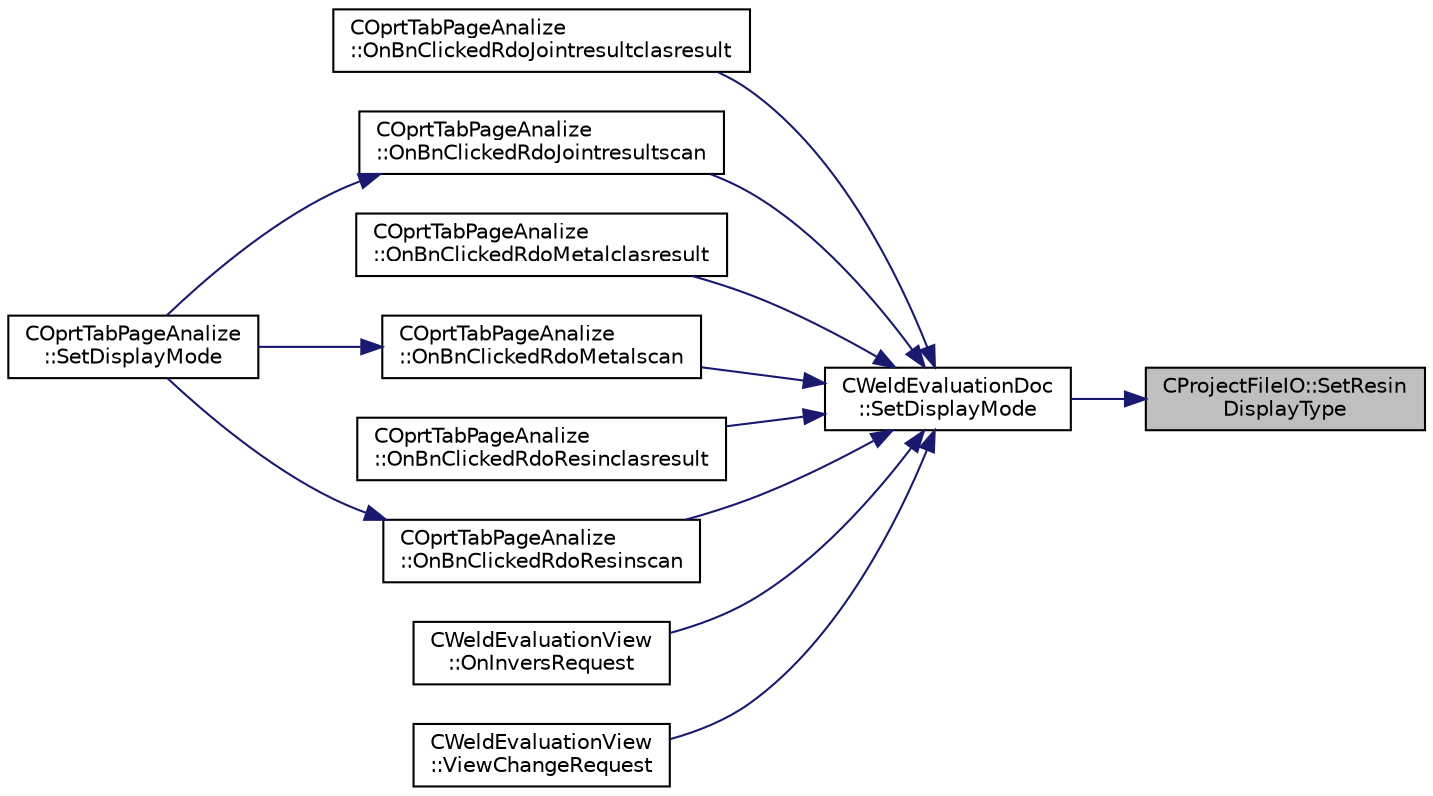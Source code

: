 digraph "CProjectFileIO::SetResinDisplayType"
{
 // LATEX_PDF_SIZE
  edge [fontname="Helvetica",fontsize="10",labelfontname="Helvetica",labelfontsize="10"];
  node [fontname="Helvetica",fontsize="10",shape=record];
  rankdir="RL";
  Node1 [label="CProjectFileIO::SetResin\lDisplayType",height=0.2,width=0.4,color="black", fillcolor="grey75", style="filled", fontcolor="black",tooltip="樹脂画像表示タイプの設定"];
  Node1 -> Node2 [dir="back",color="midnightblue",fontsize="10",style="solid",fontname="Helvetica"];
  Node2 [label="CWeldEvaluationDoc\l::SetDisplayMode",height=0.2,width=0.4,color="black", fillcolor="white", style="filled",URL="$class_c_weld_evaluation_doc.html#a8c3734ada4777e97073fd72a094bf46f",tooltip="表示モードの設定"];
  Node2 -> Node3 [dir="back",color="midnightblue",fontsize="10",style="solid",fontname="Helvetica"];
  Node3 [label="COprtTabPageAnalize\l::OnBnClickedRdoJointresultclasresult",height=0.2,width=0.4,color="black", fillcolor="white", style="filled",URL="$class_c_oprt_tab_page_analize.html#adee2f539754700ef37d0e306b728e4d6",tooltip="接合結果表示タイプ分類結果選択時処理"];
  Node2 -> Node4 [dir="back",color="midnightblue",fontsize="10",style="solid",fontname="Helvetica"];
  Node4 [label="COprtTabPageAnalize\l::OnBnClickedRdoJointresultscan",height=0.2,width=0.4,color="black", fillcolor="white", style="filled",URL="$class_c_oprt_tab_page_analize.html#a6e4c0695d90711c7c02c0dd2ea31ca71",tooltip="接合結果表示タイプスキャン選択時処理"];
  Node4 -> Node5 [dir="back",color="midnightblue",fontsize="10",style="solid",fontname="Helvetica"];
  Node5 [label="COprtTabPageAnalize\l::SetDisplayMode",height=0.2,width=0.4,color="black", fillcolor="white", style="filled",URL="$class_c_oprt_tab_page_analize.html#ad026ecbbc983699be043cf39cf611383",tooltip="表示方法の設定"];
  Node2 -> Node6 [dir="back",color="midnightblue",fontsize="10",style="solid",fontname="Helvetica"];
  Node6 [label="COprtTabPageAnalize\l::OnBnClickedRdoMetalclasresult",height=0.2,width=0.4,color="black", fillcolor="white", style="filled",URL="$class_c_oprt_tab_page_analize.html#ac82359ab4f3766594ccb083a112e9fe8",tooltip="金属面表示タイプ分類結果選択時処理"];
  Node2 -> Node7 [dir="back",color="midnightblue",fontsize="10",style="solid",fontname="Helvetica"];
  Node7 [label="COprtTabPageAnalize\l::OnBnClickedRdoMetalscan",height=0.2,width=0.4,color="black", fillcolor="white", style="filled",URL="$class_c_oprt_tab_page_analize.html#a13d39220b8346972e4eae2f1bc1ced22",tooltip="金属面表示タイプスキャン選択時処理"];
  Node7 -> Node5 [dir="back",color="midnightblue",fontsize="10",style="solid",fontname="Helvetica"];
  Node2 -> Node8 [dir="back",color="midnightblue",fontsize="10",style="solid",fontname="Helvetica"];
  Node8 [label="COprtTabPageAnalize\l::OnBnClickedRdoResinclasresult",height=0.2,width=0.4,color="black", fillcolor="white", style="filled",URL="$class_c_oprt_tab_page_analize.html#ae9f8a7e416776fe6187673306e5d3a85",tooltip="樹脂面表示タイプ分類結果選択時処理"];
  Node2 -> Node9 [dir="back",color="midnightblue",fontsize="10",style="solid",fontname="Helvetica"];
  Node9 [label="COprtTabPageAnalize\l::OnBnClickedRdoResinscan",height=0.2,width=0.4,color="black", fillcolor="white", style="filled",URL="$class_c_oprt_tab_page_analize.html#ae69d1c504a694b6b61840b1fe377e601",tooltip="樹脂面表示タイプスキャン選択時処理"];
  Node9 -> Node5 [dir="back",color="midnightblue",fontsize="10",style="solid",fontname="Helvetica"];
  Node2 -> Node10 [dir="back",color="midnightblue",fontsize="10",style="solid",fontname="Helvetica"];
  Node10 [label="CWeldEvaluationView\l::OnInversRequest",height=0.2,width=0.4,color="black", fillcolor="white", style="filled",URL="$class_c_weld_evaluation_view.html#a64432e2c0e21d161465fb28eb9e71594",tooltip="データ反転の要求"];
  Node2 -> Node11 [dir="back",color="midnightblue",fontsize="10",style="solid",fontname="Helvetica"];
  Node11 [label="CWeldEvaluationView\l::ViewChangeRequest",height=0.2,width=0.4,color="black", fillcolor="white", style="filled",URL="$class_c_weld_evaluation_view.html#a50da59446b116e48eb00b4ccc6074cdd",tooltip="表示変更リクエスト"];
}
